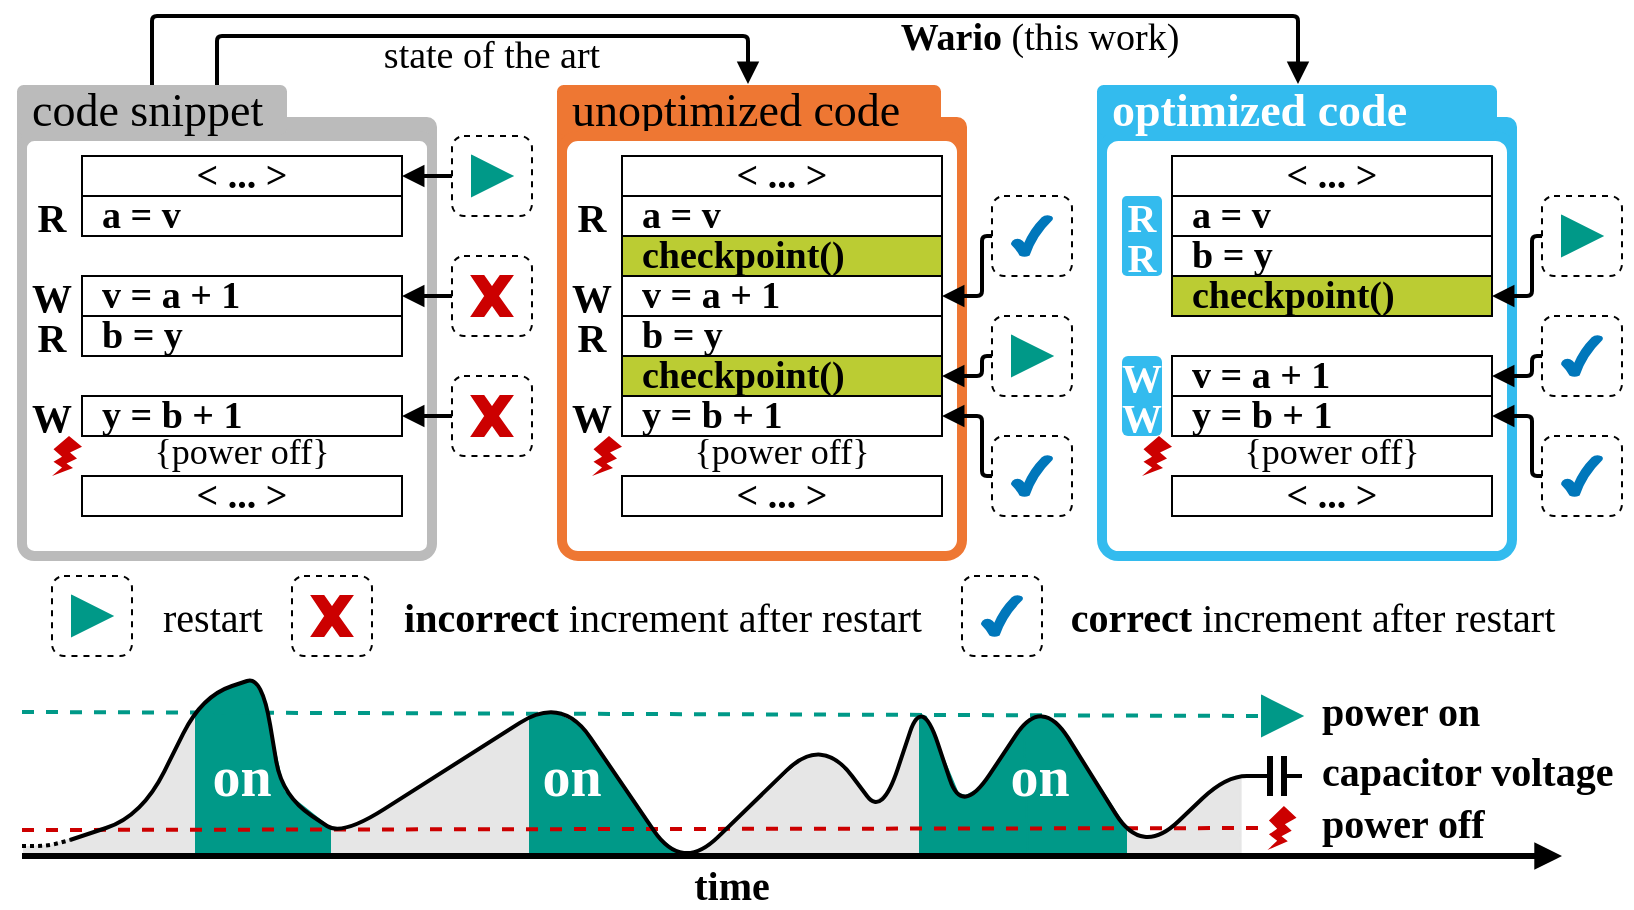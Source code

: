 <mxfile version="14.5.1" type="device"><diagram id="7RJ-4wAz5qYUQAowxCo_" name="Page-1"><mxGraphModel dx="1298" dy="784" grid="1" gridSize="10" guides="1" tooltips="1" connect="1" arrows="1" fold="1" page="1" pageScale="1" pageWidth="827" pageHeight="1169" math="0" shadow="0"><root><mxCell id="0"/><mxCell id="1" parent="0"/><mxCell id="nWDHKtgNtlPWxXcUI-x_-136" value="" style="verticalLabelPosition=bottom;verticalAlign=top;html=1;shape=mxgraph.basic.polygon;polyCoords=[[0.16,0.77],[0.25,0.73],[0.47,0.51],[0.53,0.48],[0.53,0.85],[0.21,0.85],[0.08,0.85],[0.08,0.72]];polyline=0;rounded=1;strokeWidth=1;fontFamily=Linux Biolinum;fontSource=https%3A%2F%2Ffonts.googleapis.com%2Fcss%3Ffamily%3DLinux%2BBiolinum;fontSize=15;fontColor=#FFFFFF;sketch=0;fillColor=#E6E6E6;strokeColor=#E6E6E6;" parent="1" vertex="1"><mxGeometry x="612" y="419" width="127" height="107" as="geometry"/></mxCell><mxCell id="nWDHKtgNtlPWxXcUI-x_-135" value="" style="verticalLabelPosition=bottom;verticalAlign=top;html=1;shape=mxgraph.basic.polygon;polyCoords=[[0.49,0.39],[0.58,0.39],[0.76,0.6],[0.82,0.54],[0.93,0.2],[0.95,0.85],[0.05,0.84],[0.15,0.76]];polyline=0;rounded=1;strokeWidth=1;fontFamily=Linux Biolinum;fontSource=https%3A%2F%2Ffonts.googleapis.com%2Fcss%3Ffamily%3DLinux%2BBiolinum;fontSize=15;fontColor=#FFFFFF;sketch=0;fillColor=#E6E6E6;strokeColor=#E6E6E6;" parent="1" vertex="1"><mxGeometry x="400" y="419" width="127" height="107" as="geometry"/></mxCell><mxCell id="nWDHKtgNtlPWxXcUI-x_-134" value="" style="verticalLabelPosition=bottom;verticalAlign=top;html=1;shape=mxgraph.basic.polygon;polyCoords=[[0.15,0.72],[0.25,0.67],[0.88,0.2],[0.97,0.84],[0.86,0.84],[0.74,0.84],[0.08,0.85],[0.08,0.72]];polyline=0;rounded=1;strokeWidth=1;fontFamily=Linux Biolinum;fontSource=https%3A%2F%2Ffonts.googleapis.com%2Fcss%3Ffamily%3DLinux%2BBiolinum;fontSize=15;fontColor=#FFFFFF;sketch=0;fillColor=#E6E6E6;strokeColor=#E6E6E6;" parent="1" vertex="1"><mxGeometry x="213" y="419" width="127" height="107" as="geometry"/></mxCell><mxCell id="nWDHKtgNtlPWxXcUI-x_-132" value="" style="verticalLabelPosition=bottom;verticalAlign=top;html=1;shape=mxgraph.basic.polygon;polyCoords=[[0.42,0.75],[0.62,0.68],[0.7,0.62],[0.99,0.17],[1,0.85],[0.11,0.85],[0.11,0.81],[0.25,0.8]];polyline=0;rounded=1;strokeWidth=1;fontFamily=Linux Biolinum;fontSource=https%3A%2F%2Ffonts.googleapis.com%2Fcss%3Ffamily%3DLinux%2BBiolinum;fontSize=15;fontColor=#FFFFFF;sketch=0;fillColor=#E6E6E6;strokeColor=#E6E6E6;" parent="1" vertex="1"><mxGeometry x="60" y="419" width="100" height="107" as="geometry"/></mxCell><mxCell id="nWDHKtgNtlPWxXcUI-x_-128" value="" style="verticalLabelPosition=bottom;verticalAlign=top;html=1;shape=mxgraph.basic.polygon;polyCoords=[[0.14,0.2],[0.21,0.22],[0.33,0.37],[0.39,0.46],[0.57,0.72],[0.57,0.85],[0.08,0.85],[0.06,0.24]];polyline=0;rounded=1;strokeColor=#009988;strokeWidth=1;fontFamily=Linux Biolinum;fontSource=https%3A%2F%2Ffonts.googleapis.com%2Fcss%3Ffamily%3DLinux%2BBiolinum;fontSize=15;fontColor=#FFFFFF;fillColor=#009988;sketch=0;" parent="1" vertex="1"><mxGeometry x="565" y="419" width="100" height="107" as="geometry"/></mxCell><mxCell id="nWDHKtgNtlPWxXcUI-x_-127" value="" style="verticalLabelPosition=bottom;verticalAlign=top;html=1;shape=mxgraph.basic.polygon;polyCoords=[[0.1,0.2],[0.26,0.56],[0.3,0.57],[0.38,0.53],[0.59,0.24],[0.61,0.85],[0.07,0.85],[0.07,0.19]];polyline=0;rounded=1;strokeColor=#009988;strokeWidth=1;fontFamily=Linux Biolinum;fontSource=https%3A%2F%2Ffonts.googleapis.com%2Fcss%3Ffamily%3DLinux%2BBiolinum;fontSize=15;fontColor=#FFFFFF;fillColor=#009988;sketch=0;" parent="1" vertex="1"><mxGeometry x="512" y="419" width="100" height="107" as="geometry"/></mxCell><mxCell id="nWDHKtgNtlPWxXcUI-x_-126" value="" style="verticalLabelPosition=bottom;verticalAlign=top;html=1;shape=mxgraph.basic.polygon;polyCoords=[[0.23,0.17],[0.37,0.24],[0.62,0.57],[0.75,0.75],[0.85,0.83],[0.11,0.84],[0.11,0.71],[0.11,0.19]];polyline=0;rounded=1;strokeColor=#009988;strokeWidth=1;fontFamily=Linux Biolinum;fontSource=https%3A%2F%2Ffonts.googleapis.com%2Fcss%3Ffamily%3DLinux%2BBiolinum;fontSize=15;fontColor=#FFFFFF;fillColor=#009988;sketch=0;" parent="1" vertex="1"><mxGeometry x="313" y="420" width="100" height="107" as="geometry"/></mxCell><mxCell id="nWDHKtgNtlPWxXcUI-x_-124" value="" style="verticalLabelPosition=bottom;verticalAlign=top;html=1;shape=mxgraph.basic.polygon;polyCoords=[[0.19,0.07],[0.35,0.02],[0.41,0.12],[0.51,0.54],[0.74,0.71],[0.74,0.84],[0.07,0.83],[0.07,0.17]];polyline=0;rounded=1;strokeColor=#009988;strokeWidth=1;fontFamily=Linux Biolinum;fontSource=https%3A%2F%2Ffonts.googleapis.com%2Fcss%3Ffamily%3DLinux%2BBiolinum;fontSize=15;fontColor=#FFFFFF;fillColor=#009988;sketch=0;" parent="1" vertex="1"><mxGeometry x="150" y="420" width="100" height="107" as="geometry"/></mxCell><mxCell id="nWDHKtgNtlPWxXcUI-x_-106" value="" style="endArrow=none;html=1;strokeWidth=2;fontFamily=Linux Biolinum;fontSource=https%3A%2F%2Ffonts.googleapis.com%2Fcss%3Ffamily%3DLinux%2BBiolinum;fontSize=19;fontColor=#FFFFFF;dashed=1;strokeColor=#009988;entryX=0;entryY=0.5;entryDx=0;entryDy=0;" parent="1" target="nWDHKtgNtlPWxXcUI-x_-108" edge="1"><mxGeometry width="50" height="50" relative="1" as="geometry"><mxPoint x="70" y="438" as="sourcePoint"/><mxPoint x="680" y="438" as="targetPoint"/></mxGeometry></mxCell><mxCell id="nWDHKtgNtlPWxXcUI-x_-92" value="" style="rounded=1;whiteSpace=wrap;html=1;strokeWidth=5;fontFamily=Linux Biolinum;fontSource=https%3A%2F%2Ffonts.googleapis.com%2Fcss%3Ffamily%3DLinux%2BBiolinum;fillColor=#33BBEE;strokeColor=#33BBEE;" parent="1" vertex="1"><mxGeometry x="610" y="143" width="205" height="17" as="geometry"/></mxCell><mxCell id="nWDHKtgNtlPWxXcUI-x_-94" value="" style="rounded=1;whiteSpace=wrap;html=1;arcSize=4;strokeWidth=5;fontFamily=Source Code Pro;strokeColor=#33BBEE;" parent="1" vertex="1"><mxGeometry x="610" y="150" width="205" height="210" as="geometry"/></mxCell><mxCell id="nWDHKtgNtlPWxXcUI-x_-85" value="" style="rounded=1;whiteSpace=wrap;html=1;strokeWidth=5;fontFamily=Linux Biolinum;fontSource=https%3A%2F%2Ffonts.googleapis.com%2Fcss%3Ffamily%3DLinux%2BBiolinum;fillColor=#EE7733;strokeColor=#EE7733;" parent="1" vertex="1"><mxGeometry x="340" y="143" width="200" height="17" as="geometry"/></mxCell><mxCell id="nWDHKtgNtlPWxXcUI-x_-86" value="unoptimized code" style="text;whiteSpace=wrap;html=1;fontSize=23;fontColor=#000000;verticalAlign=middle;align=left;spacing=0;spacingLeft=5;rounded=1;shadow=0;sketch=0;glass=0;strokeWidth=5;arcSize=4;fontFamily=Linux Biolinum;fontSource=https%3A%2F%2Ffonts.googleapis.com%2Fcss%3Ffamily%3DLinux%2BBiolinum;fillColor=#EE7733;strokeColor=#EE7733;" parent="1" vertex="1"><mxGeometry x="340" y="127" width="187" height="20" as="geometry"/></mxCell><mxCell id="dUQyW-kCGrhsLyVJ_RCl-6" style="edgeStyle=orthogonalEdgeStyle;rounded=1;orthogonalLoop=1;jettySize=auto;html=1;exitX=0.5;exitY=0;exitDx=0;exitDy=0;arcSize=5;strokeWidth=2;endArrow=block;endFill=1;" edge="1" parent="1" source="nWDHKtgNtlPWxXcUI-x_-3"><mxGeometry relative="1" as="geometry"><mxPoint x="708" y="124" as="targetPoint"/><Array as="points"><mxPoint x="135" y="90"/><mxPoint x="708" y="90"/></Array></mxGeometry></mxCell><mxCell id="nWDHKtgNtlPWxXcUI-x_-82" value="" style="rounded=1;whiteSpace=wrap;html=1;strokeWidth=5;fontFamily=Linux Biolinum;fontSource=https%3A%2F%2Ffonts.googleapis.com%2Fcss%3Ffamily%3DLinux%2BBiolinum;fillColor=#BBBBBB;strokeColor=#BBBBBB;" parent="1" vertex="1"><mxGeometry x="70" y="143" width="205" height="17" as="geometry"/></mxCell><mxCell id="nWDHKtgNtlPWxXcUI-x_-83" value="" style="rounded=1;whiteSpace=wrap;html=1;arcSize=4;strokeWidth=5;fontFamily=Source Code Pro;strokeColor=#EE7733;fillColor=#FFFFFF;" parent="1" vertex="1"><mxGeometry x="340" y="150" width="200" height="210" as="geometry"/></mxCell><mxCell id="nWDHKtgNtlPWxXcUI-x_-81" value="" style="rounded=1;whiteSpace=wrap;html=1;arcSize=3;strokeWidth=5;fontFamily=Source Code Pro;strokeColor=#BBBBBB;" parent="1" vertex="1"><mxGeometry x="70" y="150" width="205" height="210" as="geometry"/></mxCell><mxCell id="dUQyW-kCGrhsLyVJ_RCl-9" style="edgeStyle=orthogonalEdgeStyle;rounded=1;orthogonalLoop=1;jettySize=auto;html=1;exitX=0.75;exitY=0;exitDx=0;exitDy=0;strokeWidth=2;endArrow=block;endFill=1;arcSize=5;" edge="1" parent="1" source="nWDHKtgNtlPWxXcUI-x_-3"><mxGeometry relative="1" as="geometry"><mxPoint x="433" y="124" as="targetPoint"/><Array as="points"><mxPoint x="168" y="100"/><mxPoint x="433" y="100"/></Array></mxGeometry></mxCell><mxCell id="nWDHKtgNtlPWxXcUI-x_-3" value="&lt;div style=&quot;font-size: 23px;&quot;&gt;&lt;span style=&quot;font-size: 23px;&quot;&gt;code snippet&lt;/span&gt;&lt;/div&gt;" style="text;whiteSpace=wrap;html=1;fontSize=23;fontColor=#000000;verticalAlign=middle;align=left;spacing=0;spacingLeft=5;rounded=1;shadow=0;sketch=0;glass=0;strokeWidth=5;arcSize=4;fontFamily=Linux Biolinum;fontSource=https%3A%2F%2Ffonts.googleapis.com%2Fcss%3Ffamily%3DLinux%2BBiolinum;fillColor=#BBBBBB;strokeColor=#BBBBBB;" parent="1" vertex="1"><mxGeometry x="70" y="127" width="130" height="20" as="geometry"/></mxCell><mxCell id="nWDHKtgNtlPWxXcUI-x_-4" value="&lt;font style=&quot;font-size: 19px;&quot;&gt;&amp;lt; ... &amp;gt;&lt;/font&gt;" style="text;whiteSpace=wrap;html=1;fontSize=19;fontColor=#000000;verticalAlign=middle;spacingLeft=0;spacing=0;align=center;strokeColor=#000000;fontStyle=1;fontFamily=Source Code Pro;" parent="1" vertex="1"><mxGeometry x="100" y="160" width="160" height="20" as="geometry"/></mxCell><mxCell id="nWDHKtgNtlPWxXcUI-x_-5" value="a = v" style="text;whiteSpace=wrap;html=1;fontSize=19;fontColor=#000000;verticalAlign=middle;spacing=0;spacingLeft=10;fontFamily=Source Code Pro;fontStyle=1;strokeColor=#000000;" parent="1" vertex="1"><mxGeometry x="100" y="180" width="160" height="20" as="geometry"/></mxCell><mxCell id="nWDHKtgNtlPWxXcUI-x_-6" value="v = a + 1" style="text;whiteSpace=wrap;html=1;fontSize=19;fontColor=#000000;verticalAlign=middle;spacing=0;spacingLeft=10;fontFamily=Source Code Pro;fontStyle=1;strokeColor=#000000;" parent="1" vertex="1"><mxGeometry x="100" y="220" width="160" height="20" as="geometry"/></mxCell><mxCell id="nWDHKtgNtlPWxXcUI-x_-7" value="b = y" style="text;whiteSpace=wrap;html=1;fontSize=19;fontColor=#000000;verticalAlign=middle;spacing=0;spacingLeft=10;fontFamily=Source Code Pro;fontStyle=1;strokeColor=#000000;" parent="1" vertex="1"><mxGeometry x="100" y="240" width="160" height="20" as="geometry"/></mxCell><mxCell id="nWDHKtgNtlPWxXcUI-x_-8" style="edgeStyle=orthogonalEdgeStyle;rounded=0;orthogonalLoop=1;jettySize=auto;html=1;entryX=1;entryY=0.5;entryDx=0;entryDy=0;fontFamily=Source Code Pro;fontSize=20;fontColor=#006600;strokeWidth=2;exitX=0;exitY=0.5;exitDx=0;exitDy=0;endArrow=block;endFill=1;" parent="1" source="nWDHKtgNtlPWxXcUI-x_-46" target="nWDHKtgNtlPWxXcUI-x_-4" edge="1"><mxGeometry relative="1" as="geometry"><mxPoint x="300.0" y="180" as="sourcePoint"/><mxPoint x="260" y="210.0" as="targetPoint"/></mxGeometry></mxCell><mxCell id="nWDHKtgNtlPWxXcUI-x_-9" value="R" style="ellipse;whiteSpace=wrap;html=1;aspect=fixed;shadow=0;labelBackgroundColor=none;sketch=0;fontSize=20;fontColor=#000000;gradientColor=none;align=center;verticalAlign=middle;spacing=0;fontStyle=1;strokeColor=none;fontFamily=Source Code Pro;fillColor=none;" parent="1" vertex="1"><mxGeometry x="75" y="180" width="20" height="20" as="geometry"/></mxCell><mxCell id="nWDHKtgNtlPWxXcUI-x_-10" value="y = b + 1" style="text;whiteSpace=wrap;html=1;fontSize=19;fontColor=#000000;verticalAlign=middle;align=left;spacingLeft=10;spacing=0;fontFamily=Source Code Pro;fontStyle=1;strokeColor=#000000;" parent="1" vertex="1"><mxGeometry x="100" y="280" width="160" height="20" as="geometry"/></mxCell><mxCell id="nWDHKtgNtlPWxXcUI-x_-11" value="&lt;div style=&quot;font-size: 18px;&quot;&gt;{power off}&lt;/div&gt;" style="text;whiteSpace=wrap;html=1;fontSize=18;fontColor=#000000;verticalAlign=bottom;align=center;spacing=0;spacingLeft=0;fontFamily=Source Code Pro;" parent="1" vertex="1"><mxGeometry x="100" y="300" width="160" height="20" as="geometry"/></mxCell><mxCell id="nWDHKtgNtlPWxXcUI-x_-13" value="&lt;font style=&quot;font-size: 19px;&quot;&gt;&amp;lt; ... &amp;gt;&lt;/font&gt;" style="text;whiteSpace=wrap;html=1;fontSize=19;fontColor=#000000;verticalAlign=middle;spacingLeft=0;spacing=0;align=center;strokeColor=#000000;fontStyle=1;fontFamily=Source Code Pro;" parent="1" vertex="1"><mxGeometry x="100" y="320" width="160" height="20" as="geometry"/></mxCell><mxCell id="nWDHKtgNtlPWxXcUI-x_-14" value="R" style="ellipse;whiteSpace=wrap;html=1;aspect=fixed;shadow=0;labelBackgroundColor=none;sketch=0;fontSize=20;fontColor=#000000;gradientColor=none;align=center;verticalAlign=middle;spacing=0;fontStyle=1;strokeColor=none;fontFamily=Source Code Pro;fillColor=none;" parent="1" vertex="1"><mxGeometry x="75" y="240" width="20" height="20" as="geometry"/></mxCell><mxCell id="nWDHKtgNtlPWxXcUI-x_-15" value="W" style="ellipse;whiteSpace=wrap;html=1;aspect=fixed;shadow=0;labelBackgroundColor=none;sketch=0;fontSize=20;fontColor=#000000;gradientColor=none;align=center;verticalAlign=middle;spacing=0;fontStyle=1;strokeColor=none;fontFamily=Source Code Pro;fillColor=none;" parent="1" vertex="1"><mxGeometry x="75" y="220" width="20" height="20" as="geometry"/></mxCell><mxCell id="nWDHKtgNtlPWxXcUI-x_-16" value="W" style="ellipse;whiteSpace=wrap;html=1;aspect=fixed;shadow=0;labelBackgroundColor=none;sketch=0;fontSize=20;fontColor=#000000;gradientColor=none;align=center;verticalAlign=middle;spacing=0;fontStyle=1;strokeColor=none;fontFamily=Source Code Pro;fillColor=none;" parent="1" vertex="1"><mxGeometry x="75" y="280" width="20" height="20" as="geometry"/></mxCell><mxCell id="nWDHKtgNtlPWxXcUI-x_-18" value="&lt;b style=&quot;font-size: 19px;&quot;&gt;&lt;font style=&quot;font-size: 19px;&quot;&gt;&amp;lt; ... &amp;gt;&lt;/font&gt;&lt;/b&gt;" style="text;whiteSpace=wrap;html=1;fontSize=19;fontColor=#000000;verticalAlign=middle;spacingLeft=0;spacing=0;align=center;strokeColor=#000000;fontFamily=Source Code Pro;" parent="1" vertex="1"><mxGeometry x="370" y="160" width="160" height="20" as="geometry"/></mxCell><mxCell id="nWDHKtgNtlPWxXcUI-x_-19" value="a = v" style="text;whiteSpace=wrap;html=1;fontSize=19;fontColor=#000000;verticalAlign=middle;spacing=0;spacingLeft=10;fontFamily=Source Code Pro;fontStyle=1;strokeColor=#000000;spacingTop=0;spacingBottom=0;" parent="1" vertex="1"><mxGeometry x="370" y="180" width="160" height="20" as="geometry"/></mxCell><mxCell id="nWDHKtgNtlPWxXcUI-x_-20" value="checkpoint()" style="text;whiteSpace=wrap;html=1;fontSize=19;fontColor=#000000;verticalAlign=middle;spacing=0;spacingLeft=10;fontFamily=Source Code Pro;fontStyle=1;strokeColor=#000000;fillColor=#BBCC33;" parent="1" vertex="1"><mxGeometry x="370" y="200" width="160" height="20" as="geometry"/></mxCell><mxCell id="nWDHKtgNtlPWxXcUI-x_-21" value="v = a + 1" style="text;whiteSpace=wrap;html=1;fontSize=19;fontColor=#000000;verticalAlign=middle;spacing=0;spacingLeft=10;fontFamily=Source Code Pro;fontStyle=1;strokeColor=#000000;spacingTop=0;spacingBottom=0;" parent="1" vertex="1"><mxGeometry x="370" y="220" width="160" height="20" as="geometry"/></mxCell><mxCell id="nWDHKtgNtlPWxXcUI-x_-22" value="b = y" style="text;whiteSpace=wrap;html=1;fontSize=19;fontColor=#000000;verticalAlign=middle;spacing=0;spacingLeft=10;fontFamily=Source Code Pro;fontStyle=1;strokeColor=#000000;spacingTop=0;spacingBottom=0;" parent="1" vertex="1"><mxGeometry x="370" y="240" width="160" height="20" as="geometry"/></mxCell><mxCell id="nWDHKtgNtlPWxXcUI-x_-23" value="checkpoint()" style="text;whiteSpace=wrap;html=1;fontSize=19;fontColor=#000000;verticalAlign=middle;align=left;spacing=0;spacingLeft=10;fontFamily=Source Code Pro;fontStyle=1;strokeColor=#000000;fillColor=#BBCC33;" parent="1" vertex="1"><mxGeometry x="370" y="260" width="160" height="20" as="geometry"/></mxCell><mxCell id="nWDHKtgNtlPWxXcUI-x_-24" value="R" style="ellipse;whiteSpace=wrap;html=1;aspect=fixed;shadow=0;labelBackgroundColor=none;sketch=0;fontSize=20;fontColor=#000000;gradientColor=none;align=center;verticalAlign=middle;spacing=0;fontStyle=1;strokeColor=none;fontFamily=Source Code Pro;fillColor=none;" parent="1" vertex="1"><mxGeometry x="345" y="180" width="20" height="20" as="geometry"/></mxCell><mxCell id="nWDHKtgNtlPWxXcUI-x_-25" value="y = b + 1" style="text;whiteSpace=wrap;html=1;fontSize=19;fontColor=#000000;verticalAlign=middle;align=left;spacingLeft=10;spacing=0;fontFamily=Source Code Pro;fontStyle=1;strokeColor=#000000;spacingTop=0;spacingBottom=0;" parent="1" vertex="1"><mxGeometry x="370" y="280" width="160" height="20" as="geometry"/></mxCell><mxCell id="nWDHKtgNtlPWxXcUI-x_-26" value="&lt;div style=&quot;font-size: 18px;&quot;&gt;{power off}&lt;/div&gt;" style="text;whiteSpace=wrap;html=1;fontSize=18;fontColor=#000000;verticalAlign=bottom;align=center;spacing=0;spacingLeft=0;fontFamily=Source Code Pro;" parent="1" vertex="1"><mxGeometry x="370" y="300" width="160" height="20" as="geometry"/></mxCell><mxCell id="nWDHKtgNtlPWxXcUI-x_-27" value="&lt;b style=&quot;font-size: 19px;&quot;&gt;&lt;font style=&quot;font-size: 19px;&quot;&gt;&amp;lt; ... &amp;gt;&lt;/font&gt;&lt;/b&gt;" style="text;whiteSpace=wrap;html=1;fontSize=19;fontColor=#000000;verticalAlign=middle;spacingLeft=0;spacing=0;align=center;strokeColor=#000000;fontFamily=Source Code Pro;" parent="1" vertex="1"><mxGeometry x="370" y="320" width="160" height="20" as="geometry"/></mxCell><mxCell id="nWDHKtgNtlPWxXcUI-x_-28" value="R" style="ellipse;whiteSpace=wrap;html=1;aspect=fixed;shadow=0;labelBackgroundColor=none;sketch=0;fontSize=20;fontColor=#000000;gradientColor=none;align=center;verticalAlign=middle;spacing=0;fontStyle=1;strokeColor=none;fontFamily=Source Code Pro;fillColor=none;" parent="1" vertex="1"><mxGeometry x="345" y="240" width="20" height="20" as="geometry"/></mxCell><mxCell id="nWDHKtgNtlPWxXcUI-x_-29" value="W" style="ellipse;whiteSpace=wrap;html=1;aspect=fixed;shadow=0;labelBackgroundColor=none;sketch=0;fontSize=20;fontColor=#000000;gradientColor=none;align=center;verticalAlign=middle;spacing=0;fontStyle=1;strokeColor=none;fontFamily=Source Code Pro;fillColor=none;" parent="1" vertex="1"><mxGeometry x="345" y="220" width="20" height="20" as="geometry"/></mxCell><mxCell id="nWDHKtgNtlPWxXcUI-x_-30" value="W" style="ellipse;whiteSpace=wrap;html=1;aspect=fixed;shadow=0;labelBackgroundColor=none;sketch=0;fontSize=20;fontColor=#000000;gradientColor=none;align=center;verticalAlign=middle;spacing=0;fontStyle=1;strokeColor=none;fontFamily=Source Code Pro;fillColor=none;" parent="1" vertex="1"><mxGeometry x="345" y="280" width="20" height="20" as="geometry"/></mxCell><mxCell id="nWDHKtgNtlPWxXcUI-x_-31" value="" style="verticalLabelPosition=bottom;verticalAlign=top;html=1;shape=mxgraph.basic.tick;rounded=1;shadow=0;labelBackgroundColor=none;sketch=0;fontSize=20;fontColor=#CC0000;gradientColor=none;fontFamily=Linux Biolinum;fontSource=https%3A%2F%2Ffonts.googleapis.com%2Fcss%3Ffamily%3DLinux%2BBiolinum;fillColor=#0077BB;strokeColor=#0077BB;" parent="1" vertex="1"><mxGeometry x="550" y="380" width="20" height="20" as="geometry"/></mxCell><mxCell id="nWDHKtgNtlPWxXcUI-x_-33" value="&amp;lt; ... &amp;gt;" style="text;whiteSpace=wrap;html=1;fontSize=19;fontColor=#000000;verticalAlign=middle;spacingLeft=0;spacing=0;align=center;strokeColor=#000000;fontFamily=Source Code Pro;fontStyle=1" parent="1" vertex="1"><mxGeometry x="645" y="160" width="160" height="20" as="geometry"/></mxCell><mxCell id="nWDHKtgNtlPWxXcUI-x_-34" value="a = v" style="text;whiteSpace=wrap;html=1;fontSize=19;fontColor=#000000;verticalAlign=middle;spacing=0;spacingLeft=10;fontFamily=Source Code Pro;fontStyle=1;strokeColor=#000000;" parent="1" vertex="1"><mxGeometry x="645" y="180" width="160" height="20" as="geometry"/></mxCell><mxCell id="nWDHKtgNtlPWxXcUI-x_-35" value="b = y" style="text;whiteSpace=wrap;html=1;fontSize=19;fontColor=#000000;verticalAlign=middle;spacing=0;spacingLeft=10;fontFamily=Source Code Pro;fontStyle=1;strokeColor=#000000;" parent="1" vertex="1"><mxGeometry x="645" y="200" width="160" height="20" as="geometry"/></mxCell><mxCell id="nWDHKtgNtlPWxXcUI-x_-36" value="checkpoint()" style="text;whiteSpace=wrap;html=1;fontSize=19;fontColor=#000000;verticalAlign=middle;spacing=0;spacingLeft=10;fontFamily=Source Code Pro;fontStyle=1;strokeColor=#000000;fillColor=#BBCC33;" parent="1" vertex="1"><mxGeometry x="645" y="220" width="160" height="20" as="geometry"/></mxCell><mxCell id="nWDHKtgNtlPWxXcUI-x_-38" value="y = b + 1" style="text;whiteSpace=wrap;html=1;fontSize=19;fontColor=#000000;verticalAlign=middle;align=left;spacingLeft=10;spacing=0;fontFamily=Source Code Pro;fontStyle=1;strokeColor=#000000;" parent="1" vertex="1"><mxGeometry x="645" y="280" width="160" height="20" as="geometry"/></mxCell><mxCell id="nWDHKtgNtlPWxXcUI-x_-39" value="&lt;div style=&quot;font-size: 18px;&quot;&gt;{power off}&lt;/div&gt;" style="text;whiteSpace=wrap;html=1;fontSize=18;fontColor=#000000;verticalAlign=bottom;align=center;spacing=0;spacingLeft=0;fontFamily=Source Code Pro;" parent="1" vertex="1"><mxGeometry x="645" y="300" width="160" height="20" as="geometry"/></mxCell><mxCell id="nWDHKtgNtlPWxXcUI-x_-40" value="&amp;lt; ... &amp;gt;" style="text;whiteSpace=wrap;html=1;fontSize=19;fontColor=#000000;verticalAlign=middle;spacingLeft=0;spacing=0;align=center;strokeColor=#000000;fontFamily=Source Code Pro;fontStyle=1" parent="1" vertex="1"><mxGeometry x="645" y="320" width="160" height="20" as="geometry"/></mxCell><mxCell id="nWDHKtgNtlPWxXcUI-x_-44" value="v = a + 1" style="text;whiteSpace=wrap;html=1;fontSize=19;fontColor=#000000;verticalAlign=middle;spacing=0;spacingLeft=10;fontFamily=Source Code Pro;fontStyle=1;strokeColor=#000000;" parent="1" vertex="1"><mxGeometry x="645" y="260" width="160" height="20" as="geometry"/></mxCell><mxCell id="nWDHKtgNtlPWxXcUI-x_-45" value="" style="triangle;whiteSpace=wrap;html=1;rounded=0;shadow=0;glass=0;labelBackgroundColor=none;sketch=0;fontFamily=Source Code Pro;fontSize=20;fontColor=#000000;strokeWidth=1;gradientColor=none;align=center;verticalAlign=middle;fillColor=#009988;strokeColor=#009988;" parent="1" vertex="1"><mxGeometry x="295" y="160" width="20" height="20" as="geometry"/></mxCell><mxCell id="nWDHKtgNtlPWxXcUI-x_-46" value="" style="text;fontSize=20;verticalAlign=middle;align=left;fontStyle=1;spacing=0;spacingLeft=3;html=1;whiteSpace=wrap;horizontal=1;rounded=1;strokeColor=#000000;dashed=1;fontFamily=Source Code Pro;" parent="1" vertex="1"><mxGeometry x="285" y="150" width="40" height="40" as="geometry"/></mxCell><mxCell id="nWDHKtgNtlPWxXcUI-x_-47" value="" style="verticalLabelPosition=bottom;verticalAlign=top;html=1;shape=mxgraph.basic.x;rounded=0;shadow=0;glass=0;labelBackgroundColor=none;sketch=0;fontFamily=Source Code Pro;fontSize=20;fontColor=#000000;strokeWidth=1;gradientColor=none;fillColor=#CC0000;strokeColor=#CC0000;" parent="1" vertex="1"><mxGeometry x="295" y="280" width="20" height="20" as="geometry"/></mxCell><mxCell id="nWDHKtgNtlPWxXcUI-x_-48" style="edgeStyle=orthogonalEdgeStyle;rounded=0;orthogonalLoop=1;jettySize=auto;html=1;entryX=1;entryY=0.5;entryDx=0;entryDy=0;fontFamily=Source Code Pro;fontSize=20;fontColor=#006600;strokeWidth=2;exitX=0;exitY=0.5;exitDx=0;exitDy=0;endArrow=block;endFill=1;" parent="1" source="nWDHKtgNtlPWxXcUI-x_-49" edge="1"><mxGeometry relative="1" as="geometry"><mxPoint x="300.0" y="240" as="sourcePoint"/><mxPoint x="260" y="230" as="targetPoint"/></mxGeometry></mxCell><mxCell id="nWDHKtgNtlPWxXcUI-x_-49" value="" style="text;fontSize=20;verticalAlign=middle;align=left;fontStyle=1;spacing=0;spacingLeft=3;html=1;whiteSpace=wrap;horizontal=1;rounded=1;strokeColor=#000000;dashed=1;fontFamily=Source Code Pro;" parent="1" vertex="1"><mxGeometry x="285" y="210" width="40" height="40" as="geometry"/></mxCell><mxCell id="nWDHKtgNtlPWxXcUI-x_-50" style="edgeStyle=orthogonalEdgeStyle;rounded=0;orthogonalLoop=1;jettySize=auto;html=1;entryX=1;entryY=0.5;entryDx=0;entryDy=0;fontFamily=Source Code Pro;fontSize=20;fontColor=#006600;strokeWidth=2;exitX=0;exitY=0.5;exitDx=0;exitDy=0;endArrow=block;endFill=1;" parent="1" source="nWDHKtgNtlPWxXcUI-x_-51" edge="1"><mxGeometry relative="1" as="geometry"><mxPoint x="300.0" y="300" as="sourcePoint"/><mxPoint x="260" y="290" as="targetPoint"/></mxGeometry></mxCell><mxCell id="nWDHKtgNtlPWxXcUI-x_-51" value="" style="text;fontSize=20;verticalAlign=middle;align=left;fontStyle=1;spacing=0;spacingLeft=3;html=1;whiteSpace=wrap;horizontal=1;rounded=1;strokeColor=#000000;dashed=1;fontFamily=Source Code Pro;" parent="1" vertex="1"><mxGeometry x="285" y="270" width="40" height="40" as="geometry"/></mxCell><mxCell id="nWDHKtgNtlPWxXcUI-x_-52" value="" style="verticalLabelPosition=bottom;verticalAlign=top;html=1;shape=mxgraph.basic.x;rounded=0;shadow=0;glass=0;labelBackgroundColor=none;sketch=0;fontFamily=Source Code Pro;fontSize=20;fontColor=#000000;strokeWidth=1;gradientColor=none;fillColor=#CC0000;strokeColor=#CC0000;" parent="1" vertex="1"><mxGeometry x="295" y="220" width="20" height="20" as="geometry"/></mxCell><mxCell id="nWDHKtgNtlPWxXcUI-x_-53" value="" style="text;fontSize=20;verticalAlign=middle;align=left;fontStyle=1;spacing=0;spacingLeft=3;html=1;whiteSpace=wrap;horizontal=1;rounded=1;strokeColor=#000000;dashed=1;fontFamily=Linux Biolinum;fontSource=https%3A%2F%2Ffonts.googleapis.com%2Fcss%3Ffamily%3DLinux%2BBiolinum;" parent="1" vertex="1"><mxGeometry x="85" y="370" width="40" height="40" as="geometry"/></mxCell><mxCell id="nWDHKtgNtlPWxXcUI-x_-54" value="" style="triangle;whiteSpace=wrap;html=1;rounded=0;shadow=0;glass=0;labelBackgroundColor=none;sketch=0;fontFamily=Linux Biolinum;fontSize=20;fontColor=#000000;strokeWidth=1;gradientColor=none;align=center;verticalAlign=middle;fontSource=https%3A%2F%2Ffonts.googleapis.com%2Fcss%3Ffamily%3DLinux%2BBiolinum;fillColor=#009988;strokeColor=#009988;" parent="1" vertex="1"><mxGeometry x="95" y="380" width="20" height="20" as="geometry"/></mxCell><mxCell id="nWDHKtgNtlPWxXcUI-x_-55" value="" style="text;fontSize=20;verticalAlign=middle;align=left;fontStyle=1;spacing=0;spacingLeft=3;html=1;whiteSpace=wrap;horizontal=1;rounded=1;strokeColor=#000000;dashed=1;fontFamily=Linux Biolinum;fontSource=https%3A%2F%2Ffonts.googleapis.com%2Fcss%3Ffamily%3DLinux%2BBiolinum;" parent="1" vertex="1"><mxGeometry x="205" y="370" width="40" height="40" as="geometry"/></mxCell><mxCell id="nWDHKtgNtlPWxXcUI-x_-56" value="&lt;font style=&quot;font-size: 20px&quot;&gt;restart&lt;/font&gt;" style="text;html=1;align=center;verticalAlign=middle;resizable=0;points=[];autosize=1;strokeColor=none;fontSize=20;fontFamily=Linux Biolinum;fontColor=#000000;fontStyle=0;fontSource=https%3A%2F%2Ffonts.googleapis.com%2Fcss%3Ffamily%3DLinux%2BBiolinum;" parent="1" vertex="1"><mxGeometry x="130" y="375" width="70" height="30" as="geometry"/></mxCell><mxCell id="nWDHKtgNtlPWxXcUI-x_-57" value="" style="verticalLabelPosition=bottom;verticalAlign=top;html=1;shape=mxgraph.basic.x;rounded=0;shadow=0;glass=0;labelBackgroundColor=none;sketch=0;fontFamily=Linux Biolinum;fontSize=20;fontColor=#000000;strokeWidth=1;gradientColor=none;fillColor=#CC0000;strokeColor=#CC0000;fontSource=https%3A%2F%2Ffonts.googleapis.com%2Fcss%3Ffamily%3DLinux%2BBiolinum;" parent="1" vertex="1"><mxGeometry x="215" y="380" width="20" height="20" as="geometry"/></mxCell><mxCell id="nWDHKtgNtlPWxXcUI-x_-58" value="&lt;font style=&quot;font-size: 20px&quot;&gt;&lt;b&gt;incorrect&lt;/b&gt; increment after restart&lt;/font&gt;" style="text;html=1;align=center;verticalAlign=middle;resizable=0;points=[];autosize=1;strokeColor=none;fontSize=20;fontFamily=Linux Biolinum;fontColor=#000000;fontStyle=0;fontSource=https%3A%2F%2Ffonts.googleapis.com%2Fcss%3Ffamily%3DLinux%2BBiolinum;" parent="1" vertex="1"><mxGeometry x="245" y="375" width="290" height="30" as="geometry"/></mxCell><mxCell id="nWDHKtgNtlPWxXcUI-x_-59" value="" style="verticalLabelPosition=bottom;verticalAlign=top;html=1;shape=mxgraph.basic.flash;rounded=1;shadow=0;labelBackgroundColor=none;sketch=0;fontSize=20;fontColor=#CC0000;gradientColor=none;fillColor=#CC0000;strokeColor=none;fontFamily=Source Code Pro;" parent="1" vertex="1"><mxGeometry x="355" y="300" width="15" height="20" as="geometry"/></mxCell><mxCell id="nWDHKtgNtlPWxXcUI-x_-60" value="" style="text;fontSize=20;verticalAlign=middle;align=left;fontStyle=1;spacing=0;spacingLeft=3;html=1;whiteSpace=wrap;horizontal=1;rounded=1;strokeColor=#000000;dashed=1;fontFamily=Linux Biolinum;fontSource=https%3A%2F%2Ffonts.googleapis.com%2Fcss%3Ffamily%3DLinux%2BBiolinum;" parent="1" vertex="1"><mxGeometry x="540" y="370" width="40" height="40" as="geometry"/></mxCell><mxCell id="nWDHKtgNtlPWxXcUI-x_-61" value="&lt;font style=&quot;font-size: 20px&quot;&gt;&lt;b&gt;correct&lt;/b&gt; increment after restart&lt;/font&gt;" style="text;html=1;align=center;verticalAlign=middle;resizable=0;points=[];autosize=1;strokeColor=none;fontSize=20;fontFamily=Linux Biolinum;fontColor=#000000;fontStyle=0;fontSource=https%3A%2F%2Ffonts.googleapis.com%2Fcss%3Ffamily%3DLinux%2BBiolinum;" parent="1" vertex="1"><mxGeometry x="580" y="375" width="270" height="30" as="geometry"/></mxCell><mxCell id="nWDHKtgNtlPWxXcUI-x_-62" style="edgeStyle=orthogonalEdgeStyle;rounded=1;orthogonalLoop=1;jettySize=auto;html=1;entryX=1;entryY=0.5;entryDx=0;entryDy=0;fontFamily=Source Code Pro;fontSize=20;fontColor=#006600;strokeWidth=2;exitX=0;exitY=0.5;exitDx=0;exitDy=0;endArrow=block;endFill=1;arcSize=5;" parent="1" source="nWDHKtgNtlPWxXcUI-x_-63" edge="1"><mxGeometry relative="1" as="geometry"><mxPoint x="570.0" y="280" as="sourcePoint"/><mxPoint x="530" y="270" as="targetPoint"/><Array as="points"><mxPoint x="550" y="260"/><mxPoint x="550" y="270"/></Array></mxGeometry></mxCell><mxCell id="nWDHKtgNtlPWxXcUI-x_-63" value="" style="text;fontSize=20;verticalAlign=middle;align=left;fontStyle=1;spacing=0;spacingLeft=3;html=1;whiteSpace=wrap;horizontal=1;rounded=1;strokeColor=#000000;dashed=1;fontFamily=Source Code Pro;" parent="1" vertex="1"><mxGeometry x="555" y="240" width="40" height="40" as="geometry"/></mxCell><mxCell id="nWDHKtgNtlPWxXcUI-x_-64" value="" style="triangle;whiteSpace=wrap;html=1;rounded=0;shadow=0;glass=0;labelBackgroundColor=none;sketch=0;fontFamily=Source Code Pro;fontSize=20;fontColor=#000000;strokeWidth=1;gradientColor=none;align=center;verticalAlign=middle;fillColor=#009988;strokeColor=#009988;" parent="1" vertex="1"><mxGeometry x="565" y="250" width="20" height="20" as="geometry"/></mxCell><mxCell id="nWDHKtgNtlPWxXcUI-x_-65" style="edgeStyle=orthogonalEdgeStyle;rounded=1;orthogonalLoop=1;jettySize=auto;html=1;fontFamily=Source Code Pro;fontSize=20;fontColor=#006600;strokeWidth=2;exitX=0;exitY=0.5;exitDx=0;exitDy=0;endArrow=block;endFill=1;arcSize=5;" parent="1" source="nWDHKtgNtlPWxXcUI-x_-66" edge="1"><mxGeometry relative="1" as="geometry"><mxPoint x="570.0" y="240" as="sourcePoint"/><mxPoint x="530" y="230" as="targetPoint"/><Array as="points"><mxPoint x="550" y="200"/><mxPoint x="550" y="230"/></Array></mxGeometry></mxCell><mxCell id="nWDHKtgNtlPWxXcUI-x_-66" value="" style="text;fontSize=20;verticalAlign=middle;align=left;fontStyle=1;spacing=0;spacingLeft=3;html=1;whiteSpace=wrap;horizontal=1;rounded=1;strokeColor=#000000;dashed=1;fontFamily=Source Code Pro;" parent="1" vertex="1"><mxGeometry x="555" y="180" width="40" height="40" as="geometry"/></mxCell><mxCell id="nWDHKtgNtlPWxXcUI-x_-67" value="" style="verticalLabelPosition=bottom;verticalAlign=top;html=1;shape=mxgraph.basic.tick;rounded=1;shadow=0;labelBackgroundColor=none;sketch=0;fontSize=20;fontColor=#CC0000;gradientColor=none;fontFamily=Source Code Pro;fillColor=#0077BB;strokeColor=#0077BB;" parent="1" vertex="1"><mxGeometry x="565" y="190" width="20" height="20" as="geometry"/></mxCell><mxCell id="nWDHKtgNtlPWxXcUI-x_-68" style="edgeStyle=orthogonalEdgeStyle;rounded=1;orthogonalLoop=1;jettySize=auto;html=1;entryX=1;entryY=0.5;entryDx=0;entryDy=0;fontFamily=Source Code Pro;fontSize=20;fontColor=#000000;strokeWidth=2;endArrow=block;endFill=1;arcSize=5;" parent="1" source="nWDHKtgNtlPWxXcUI-x_-69" target="nWDHKtgNtlPWxXcUI-x_-25" edge="1"><mxGeometry relative="1" as="geometry"><Array as="points"><mxPoint x="550" y="320"/><mxPoint x="550" y="290"/></Array></mxGeometry></mxCell><mxCell id="nWDHKtgNtlPWxXcUI-x_-69" value="" style="text;fontSize=20;verticalAlign=middle;align=left;fontStyle=1;spacing=0;spacingLeft=3;html=1;whiteSpace=wrap;horizontal=1;rounded=1;strokeColor=#000000;dashed=1;fontFamily=Source Code Pro;" parent="1" vertex="1"><mxGeometry x="555" y="300" width="40" height="40" as="geometry"/></mxCell><mxCell id="nWDHKtgNtlPWxXcUI-x_-70" value="" style="verticalLabelPosition=bottom;verticalAlign=top;html=1;shape=mxgraph.basic.tick;rounded=1;shadow=0;labelBackgroundColor=none;sketch=0;fontSize=20;fontColor=#CC0000;gradientColor=none;fontFamily=Source Code Pro;fillColor=#0077BB;strokeColor=#0077BB;" parent="1" vertex="1"><mxGeometry x="565" y="310" width="20" height="20" as="geometry"/></mxCell><mxCell id="nWDHKtgNtlPWxXcUI-x_-72" style="edgeStyle=orthogonalEdgeStyle;rounded=1;orthogonalLoop=1;jettySize=auto;html=1;entryX=1;entryY=0.5;entryDx=0;entryDy=0;fontFamily=Source Code Pro;fontSize=20;fontColor=#006600;strokeWidth=2;exitX=0;exitY=0.5;exitDx=0;exitDy=0;endArrow=block;endFill=1;arcSize=5;" parent="1" source="nWDHKtgNtlPWxXcUI-x_-73" edge="1"><mxGeometry relative="1" as="geometry"><mxPoint x="845.0" y="280" as="sourcePoint"/><mxPoint x="805" y="270" as="targetPoint"/><Array as="points"><mxPoint x="825" y="260"/><mxPoint x="825" y="270"/></Array></mxGeometry></mxCell><mxCell id="nWDHKtgNtlPWxXcUI-x_-73" value="" style="text;fontSize=20;verticalAlign=middle;align=left;fontStyle=1;spacing=0;spacingLeft=3;html=1;whiteSpace=wrap;horizontal=1;rounded=1;strokeColor=#000000;dashed=1;fontFamily=Source Code Pro;" parent="1" vertex="1"><mxGeometry x="830" y="240" width="40" height="40" as="geometry"/></mxCell><mxCell id="nWDHKtgNtlPWxXcUI-x_-74" value="" style="triangle;whiteSpace=wrap;html=1;rounded=0;shadow=0;glass=0;labelBackgroundColor=none;sketch=0;fontFamily=Source Code Pro;fontSize=20;fontColor=#000000;strokeWidth=1;gradientColor=none;align=center;verticalAlign=middle;fillColor=#009988;strokeColor=#009988;" parent="1" vertex="1"><mxGeometry x="840" y="190" width="20" height="20" as="geometry"/></mxCell><mxCell id="nWDHKtgNtlPWxXcUI-x_-75" style="edgeStyle=orthogonalEdgeStyle;rounded=1;orthogonalLoop=1;jettySize=auto;html=1;fontFamily=Source Code Pro;fontSize=20;fontColor=#006600;strokeWidth=2;exitX=0;exitY=0.5;exitDx=0;exitDy=0;endArrow=block;endFill=1;arcSize=5;" parent="1" source="nWDHKtgNtlPWxXcUI-x_-76" edge="1"><mxGeometry relative="1" as="geometry"><mxPoint x="845.0" y="240" as="sourcePoint"/><mxPoint x="805" y="230" as="targetPoint"/><Array as="points"><mxPoint x="825" y="200"/><mxPoint x="825" y="230"/></Array></mxGeometry></mxCell><mxCell id="nWDHKtgNtlPWxXcUI-x_-76" value="" style="text;fontSize=20;verticalAlign=middle;align=left;fontStyle=1;spacing=0;spacingLeft=3;html=1;whiteSpace=wrap;horizontal=1;rounded=1;strokeColor=#000000;dashed=1;fontFamily=Source Code Pro;" parent="1" vertex="1"><mxGeometry x="830" y="180" width="40" height="40" as="geometry"/></mxCell><mxCell id="nWDHKtgNtlPWxXcUI-x_-77" style="edgeStyle=orthogonalEdgeStyle;rounded=1;orthogonalLoop=1;jettySize=auto;html=1;entryX=1;entryY=0.5;entryDx=0;entryDy=0;fontFamily=Source Code Pro;fontSize=20;fontColor=#000000;strokeWidth=2;endArrow=block;endFill=1;arcSize=5;" parent="1" source="nWDHKtgNtlPWxXcUI-x_-78" edge="1"><mxGeometry relative="1" as="geometry"><mxPoint x="805" y="290" as="targetPoint"/><Array as="points"><mxPoint x="825" y="320"/><mxPoint x="825" y="290"/></Array></mxGeometry></mxCell><mxCell id="nWDHKtgNtlPWxXcUI-x_-78" value="" style="text;fontSize=20;verticalAlign=middle;align=left;fontStyle=1;spacing=0;spacingLeft=3;html=1;whiteSpace=wrap;horizontal=1;rounded=1;strokeColor=#000000;dashed=1;fontFamily=Source Code Pro;" parent="1" vertex="1"><mxGeometry x="830" y="300" width="40" height="40" as="geometry"/></mxCell><mxCell id="nWDHKtgNtlPWxXcUI-x_-79" value="" style="verticalLabelPosition=bottom;verticalAlign=top;html=1;shape=mxgraph.basic.tick;rounded=1;shadow=0;labelBackgroundColor=none;sketch=0;fontSize=20;fontColor=#CC0000;gradientColor=none;fontFamily=Source Code Pro;fillColor=#0077BB;strokeColor=#0077BB;" parent="1" vertex="1"><mxGeometry x="840" y="310" width="20" height="20" as="geometry"/></mxCell><mxCell id="nWDHKtgNtlPWxXcUI-x_-80" value="" style="verticalLabelPosition=bottom;verticalAlign=top;html=1;shape=mxgraph.basic.tick;rounded=1;shadow=0;labelBackgroundColor=none;sketch=0;fontSize=20;fontColor=#CC0000;gradientColor=none;fontFamily=Source Code Pro;fillColor=#0077BB;strokeColor=#0077BB;" parent="1" vertex="1"><mxGeometry x="840" y="250" width="20" height="20" as="geometry"/></mxCell><mxCell id="nWDHKtgNtlPWxXcUI-x_-93" value="&lt;b style=&quot;font-size: 23px&quot;&gt;optimized code&lt;/b&gt;" style="text;whiteSpace=wrap;html=1;fontSize=23;verticalAlign=middle;align=left;spacing=0;spacingLeft=5;rounded=1;shadow=0;sketch=0;glass=0;strokeWidth=5;arcSize=4;fontFamily=Linux Biolinum;fontSource=https%3A%2F%2Ffonts.googleapis.com%2Fcss%3Ffamily%3DLinux%2BBiolinum;fillColor=#33BBEE;strokeColor=#33BBEE;fontColor=#FFFFFF;" parent="1" vertex="1"><mxGeometry x="610" y="127" width="195" height="20" as="geometry"/></mxCell><mxCell id="nWDHKtgNtlPWxXcUI-x_-96" value="" style="rounded=1;whiteSpace=wrap;html=1;strokeWidth=1;fontFamily=Linux Biolinum;fontSource=https%3A%2F%2Ffonts.googleapis.com%2Fcss%3Ffamily%3DLinux%2BBiolinum;strokeColor=none;fillColor=#33BBEE;arcSize=12;" parent="1" vertex="1"><mxGeometry x="620" y="180" width="20" height="40" as="geometry"/></mxCell><mxCell id="nWDHKtgNtlPWxXcUI-x_-37" value="&lt;font color=&quot;#ffffff&quot;&gt;R&lt;/font&gt;" style="ellipse;whiteSpace=wrap;html=1;aspect=fixed;shadow=0;labelBackgroundColor=none;sketch=0;fontSize=20;fontColor=#000000;gradientColor=none;align=center;verticalAlign=middle;spacing=0;fontStyle=1;strokeColor=none;fillColor=none;fontFamily=Source Code Pro;" parent="1" vertex="1"><mxGeometry x="620" y="180" width="20" height="20" as="geometry"/></mxCell><mxCell id="nWDHKtgNtlPWxXcUI-x_-42" value="R" style="ellipse;whiteSpace=wrap;html=1;aspect=fixed;shadow=0;labelBackgroundColor=none;sketch=0;fontSize=20;gradientColor=none;align=center;verticalAlign=middle;spacing=0;fontStyle=1;strokeColor=none;fillColor=none;fontFamily=Source Code Pro;fontColor=#FFFFFF;" parent="1" vertex="1"><mxGeometry x="620" y="200" width="20" height="20" as="geometry"/></mxCell><mxCell id="nWDHKtgNtlPWxXcUI-x_-98" value="" style="rounded=1;whiteSpace=wrap;html=1;strokeWidth=1;fontFamily=Linux Biolinum;fontSource=https%3A%2F%2Ffonts.googleapis.com%2Fcss%3Ffamily%3DLinux%2BBiolinum;strokeColor=none;fillColor=#33BBEE;" parent="1" vertex="1"><mxGeometry x="620" y="260" width="20" height="40" as="geometry"/></mxCell><mxCell id="nWDHKtgNtlPWxXcUI-x_-41" value="W" style="ellipse;whiteSpace=wrap;html=1;aspect=fixed;shadow=0;labelBackgroundColor=none;sketch=0;fontSize=20;gradientColor=none;align=center;verticalAlign=middle;spacing=0;fontStyle=1;strokeColor=none;fillColor=none;fontFamily=Source Code Pro;fontColor=#FFFFFF;" parent="1" vertex="1"><mxGeometry x="620" y="260" width="20" height="20" as="geometry"/></mxCell><mxCell id="nWDHKtgNtlPWxXcUI-x_-43" value="W" style="ellipse;whiteSpace=wrap;html=1;aspect=fixed;shadow=0;labelBackgroundColor=none;sketch=0;fontSize=20;gradientColor=none;align=center;verticalAlign=middle;spacing=0;fontStyle=1;strokeColor=none;fillColor=none;fontFamily=Source Code Pro;fontColor=#FFFFFF;" parent="1" vertex="1"><mxGeometry x="620" y="280" width="20" height="20" as="geometry"/></mxCell><mxCell id="nWDHKtgNtlPWxXcUI-x_-101" value="" style="endArrow=none;html=1;fontFamily=Linux Biolinum;fontSource=https%3A%2F%2Ffonts.googleapis.com%2Fcss%3Ffamily%3DLinux%2BBiolinum;fontSize=19;fontColor=#FFFFFF;strokeWidth=3;rounded=1;arcSize=5;startArrow=block;startFill=1;" parent="1" edge="1"><mxGeometry width="50" height="50" relative="1" as="geometry"><mxPoint x="840" y="510" as="sourcePoint"/><mxPoint x="70" y="510" as="targetPoint"/><Array as="points"><mxPoint x="70" y="510"/></Array></mxGeometry></mxCell><mxCell id="nWDHKtgNtlPWxXcUI-x_-105" value="" style="endArrow=none;html=1;strokeWidth=2;fontFamily=Linux Biolinum;fontSource=https%3A%2F%2Ffonts.googleapis.com%2Fcss%3Ffamily%3DLinux%2BBiolinum;fontSize=19;fontColor=#FFFFFF;dashed=1;strokeColor=#CC0000;" parent="1" target="nWDHKtgNtlPWxXcUI-x_-107" edge="1"><mxGeometry width="50" height="50" relative="1" as="geometry"><mxPoint x="70" y="497" as="sourcePoint"/><mxPoint x="680" y="497" as="targetPoint"/></mxGeometry></mxCell><mxCell id="nWDHKtgNtlPWxXcUI-x_-107" value="" style="verticalLabelPosition=bottom;verticalAlign=top;html=1;shape=mxgraph.basic.flash;rounded=1;shadow=0;labelBackgroundColor=none;sketch=0;fontSize=20;fontColor=#CC0000;gradientColor=none;fillColor=#CC0000;strokeColor=none;fontFamily=Source Code Pro;" parent="1" vertex="1"><mxGeometry x="692.75" y="485" width="14.5" height="22" as="geometry"/></mxCell><mxCell id="nWDHKtgNtlPWxXcUI-x_-108" value="" style="triangle;whiteSpace=wrap;html=1;rounded=0;shadow=0;glass=0;labelBackgroundColor=none;sketch=0;fontFamily=Source Code Pro;fontSize=20;fontColor=#000000;strokeWidth=1;gradientColor=none;align=center;verticalAlign=middle;fillColor=#009988;strokeColor=#009988;" parent="1" vertex="1"><mxGeometry x="690" y="430" width="20" height="20" as="geometry"/></mxCell><mxCell id="nWDHKtgNtlPWxXcUI-x_-109" value="&lt;div style=&quot;font-size: 20px;&quot;&gt;&lt;font style=&quot;font-size: 20px;&quot;&gt;&lt;b style=&quot;font-size: 20px;&quot;&gt;power off&lt;/b&gt;&lt;/font&gt;&lt;/div&gt;" style="text;whiteSpace=wrap;html=1;fontSize=20;fontColor=#000000;verticalAlign=bottom;align=left;spacing=0;spacingLeft=0;fontFamily=Linux Biolinum;fontSource=https%3A%2F%2Ffonts.googleapis.com%2Fcss%3Ffamily%3DLinux%2BBiolinum;" parent="1" vertex="1"><mxGeometry x="720" y="486" width="95" height="20" as="geometry"/></mxCell><mxCell id="nWDHKtgNtlPWxXcUI-x_-110" value="&lt;div style=&quot;font-size: 20px&quot;&gt;&lt;font style=&quot;font-size: 20px&quot;&gt;&lt;b style=&quot;font-size: 20px&quot;&gt;power on&lt;/b&gt;&lt;/font&gt;&lt;/div&gt;" style="text;whiteSpace=wrap;html=1;fontSize=20;fontColor=#000000;verticalAlign=bottom;align=left;spacing=0;spacingLeft=0;fontFamily=Linux Biolinum;fontSource=https%3A%2F%2Ffonts.googleapis.com%2Fcss%3Ffamily%3DLinux%2BBiolinum;" parent="1" vertex="1"><mxGeometry x="720" y="430" width="95" height="20" as="geometry"/></mxCell><mxCell id="nWDHKtgNtlPWxXcUI-x_-111" value="&lt;div style=&quot;font-size: 20px&quot;&gt;&lt;font style=&quot;font-size: 20px&quot;&gt;&lt;b style=&quot;font-size: 20px&quot;&gt;capacitor voltage&lt;/b&gt;&lt;/font&gt;&lt;/div&gt;" style="text;whiteSpace=wrap;html=1;fontSize=20;fontColor=#000000;verticalAlign=bottom;align=left;spacing=0;spacingLeft=0;fontFamily=Linux Biolinum;fontSource=https%3A%2F%2Ffonts.googleapis.com%2Fcss%3Ffamily%3DLinux%2BBiolinum;" parent="1" vertex="1"><mxGeometry x="720" y="460" width="155" height="20" as="geometry"/></mxCell><mxCell id="nWDHKtgNtlPWxXcUI-x_-114" value="" style="endArrow=none;html=1;strokeColor=#000000;strokeWidth=3;fontFamily=Linux Biolinum;fontSource=https%3A%2F%2Ffonts.googleapis.com%2Fcss%3Ffamily%3DLinux%2BBiolinum;fontSize=20;fontColor=#FFFFFF;" parent="1" edge="1"><mxGeometry width="50" height="50" relative="1" as="geometry"><mxPoint x="694" y="480" as="sourcePoint"/><mxPoint x="694" y="460" as="targetPoint"/></mxGeometry></mxCell><mxCell id="nWDHKtgNtlPWxXcUI-x_-115" value="" style="endArrow=none;html=1;strokeColor=#000000;strokeWidth=3;fontFamily=Linux Biolinum;fontSource=https%3A%2F%2Ffonts.googleapis.com%2Fcss%3Ffamily%3DLinux%2BBiolinum;fontSize=20;fontColor=#FFFFFF;" parent="1" edge="1"><mxGeometry width="50" height="50" relative="1" as="geometry"><mxPoint x="701" y="480" as="sourcePoint"/><mxPoint x="701" y="460" as="targetPoint"/></mxGeometry></mxCell><mxCell id="nWDHKtgNtlPWxXcUI-x_-116" value="" style="endArrow=none;html=1;strokeColor=#000000;strokeWidth=2;fontFamily=Linux Biolinum;fontSource=https%3A%2F%2Ffonts.googleapis.com%2Fcss%3Ffamily%3DLinux%2BBiolinum;fontSize=20;fontColor=#FFFFFF;" parent="1" edge="1"><mxGeometry width="50" height="50" relative="1" as="geometry"><mxPoint x="701" y="470" as="sourcePoint"/><mxPoint x="710" y="470" as="targetPoint"/></mxGeometry></mxCell><mxCell id="nWDHKtgNtlPWxXcUI-x_-102" value="" style="endArrow=none;html=1;strokeWidth=2;fontFamily=Linux Biolinum;fontSource=https%3A%2F%2Ffonts.googleapis.com%2Fcss%3Ffamily%3DLinux%2BBiolinum;fontSize=19;fontColor=#FFFFFF;rounded=1;arcSize=50;" parent="1" edge="1"><mxGeometry width="50" height="50" relative="1" as="geometry"><mxPoint x="94" y="502" as="sourcePoint"/><mxPoint x="693" y="470" as="targetPoint"/><Array as="points"><mxPoint x="130" y="490"/><mxPoint x="160" y="430"/><mxPoint x="190" y="420"/><mxPoint x="200" y="480"/><mxPoint x="230" y="500"/><mxPoint x="340" y="430"/><mxPoint x="400" y="518"/><mxPoint x="470" y="450"/><mxPoint x="500" y="490"/><mxPoint x="520" y="430"/><mxPoint x="540" y="490"/><mxPoint x="580" y="430"/><mxPoint x="630" y="510"/><mxPoint x="672" y="470"/></Array></mxGeometry></mxCell><mxCell id="nWDHKtgNtlPWxXcUI-x_-129" value="&lt;b style=&quot;font-size: 28px;&quot;&gt;on&lt;/b&gt;" style="text;html=1;strokeColor=none;fillColor=none;align=center;verticalAlign=middle;whiteSpace=wrap;rounded=0;sketch=0;fontFamily=Linux Biolinum;fontSource=https%3A%2F%2Ffonts.googleapis.com%2Fcss%3Ffamily%3DLinux%2BBiolinum;fontSize=28;fontColor=#FFFFFF;" parent="1" vertex="1"><mxGeometry x="160" y="460" width="40" height="20" as="geometry"/></mxCell><mxCell id="nWDHKtgNtlPWxXcUI-x_-130" value="&lt;b style=&quot;font-size: 28px;&quot;&gt;on&lt;/b&gt;" style="text;html=1;strokeColor=none;fillColor=none;align=center;verticalAlign=middle;whiteSpace=wrap;rounded=0;sketch=0;fontFamily=Linux Biolinum;fontSource=https%3A%2F%2Ffonts.googleapis.com%2Fcss%3Ffamily%3DLinux%2BBiolinum;fontSize=28;fontColor=#FFFFFF;" parent="1" vertex="1"><mxGeometry x="325" y="460" width="40" height="20" as="geometry"/></mxCell><mxCell id="nWDHKtgNtlPWxXcUI-x_-131" value="&lt;b style=&quot;font-size: 28px;&quot;&gt;on&lt;/b&gt;" style="text;html=1;strokeColor=none;fillColor=none;align=center;verticalAlign=middle;whiteSpace=wrap;rounded=0;sketch=0;fontFamily=Linux Biolinum;fontSource=https%3A%2F%2Ffonts.googleapis.com%2Fcss%3Ffamily%3DLinux%2BBiolinum;fontSize=28;fontColor=#FFFFFF;" parent="1" vertex="1"><mxGeometry x="559" y="460" width="40" height="20" as="geometry"/></mxCell><mxCell id="nWDHKtgNtlPWxXcUI-x_-140" value="&lt;font color=&quot;#000000&quot; style=&quot;font-size: 20px;&quot;&gt;time&lt;/font&gt;" style="text;html=1;strokeColor=none;fillColor=none;align=center;verticalAlign=middle;whiteSpace=wrap;rounded=0;sketch=0;fontFamily=Linux Biolinum;fontSource=https%3A%2F%2Ffonts.googleapis.com%2Fcss%3Ffamily%3DLinux%2BBiolinum;fontSize=20;fontColor=#FFFFFF;fontStyle=1" parent="1" vertex="1"><mxGeometry x="405" y="514" width="40" height="20" as="geometry"/></mxCell><mxCell id="nWDHKtgNtlPWxXcUI-x_-142" value="" style="endArrow=none;dashed=1;html=1;dashPattern=1 1;strokeColor=#000000;strokeWidth=2;fontFamily=Linux Biolinum;fontSource=https%3A%2F%2Ffonts.googleapis.com%2Fcss%3Ffamily%3DLinux%2BBiolinum;fontSize=28;fontColor=#FFFFFF;" parent="1" edge="1"><mxGeometry width="50" height="50" relative="1" as="geometry"><mxPoint x="70" y="505" as="sourcePoint"/><mxPoint x="94" y="502" as="targetPoint"/><Array as="points"><mxPoint x="83" y="505"/></Array></mxGeometry></mxCell><mxCell id="dUQyW-kCGrhsLyVJ_RCl-8" value="&lt;font data-font-src=&quot;https://fonts.googleapis.com/css?family=Linux+Biolinum&quot; style=&quot;font-size: 19px&quot;&gt;&lt;b style=&quot;font-size: 19px&quot;&gt;Wario &lt;/b&gt;&lt;span style=&quot;font-size: 19px&quot;&gt;(this work)&lt;/span&gt;&lt;/font&gt;" style="text;html=1;strokeColor=none;fillColor=none;align=center;verticalAlign=middle;whiteSpace=wrap;rounded=0;fontFamily=Linux Biolinum;fontSource=https%3A%2F%2Ffonts.googleapis.com%2Fcss%3Ffamily%3DLinux%2BBiolinum;fontSize=19;" vertex="1" parent="1"><mxGeometry x="487.25" y="91" width="183.5" height="20" as="geometry"/></mxCell><mxCell id="dUQyW-kCGrhsLyVJ_RCl-10" value="&lt;font data-font-src=&quot;https://fonts.googleapis.com/css?family=Linux+Biolinum&quot; style=&quot;font-size: 19px;&quot;&gt;state of the art&lt;/font&gt;" style="text;html=1;strokeColor=none;fillColor=none;align=center;verticalAlign=middle;whiteSpace=wrap;rounded=0;fontFamily=Linux Biolinum;fontSource=https%3A%2F%2Ffonts.googleapis.com%2Fcss%3Ffamily%3DLinux%2BBiolinum;fontSize=19;" vertex="1" parent="1"><mxGeometry x="245" y="100" width="119.75" height="20" as="geometry"/></mxCell><mxCell id="dUQyW-kCGrhsLyVJ_RCl-16" value="" style="verticalLabelPosition=bottom;verticalAlign=top;html=1;shape=mxgraph.basic.flash;rounded=1;shadow=0;labelBackgroundColor=none;sketch=0;fontSize=20;fontColor=#CC0000;gradientColor=none;fillColor=#CC0000;strokeColor=none;fontFamily=Source Code Pro;" vertex="1" parent="1"><mxGeometry x="630" y="300" width="15" height="20" as="geometry"/></mxCell><mxCell id="dUQyW-kCGrhsLyVJ_RCl-17" value="" style="verticalLabelPosition=bottom;verticalAlign=top;html=1;shape=mxgraph.basic.flash;rounded=1;shadow=0;labelBackgroundColor=none;sketch=0;fontSize=20;fontColor=#CC0000;gradientColor=none;fillColor=#CC0000;strokeColor=none;fontFamily=Source Code Pro;" vertex="1" parent="1"><mxGeometry x="85" y="300" width="15" height="20" as="geometry"/></mxCell></root></mxGraphModel></diagram></mxfile>